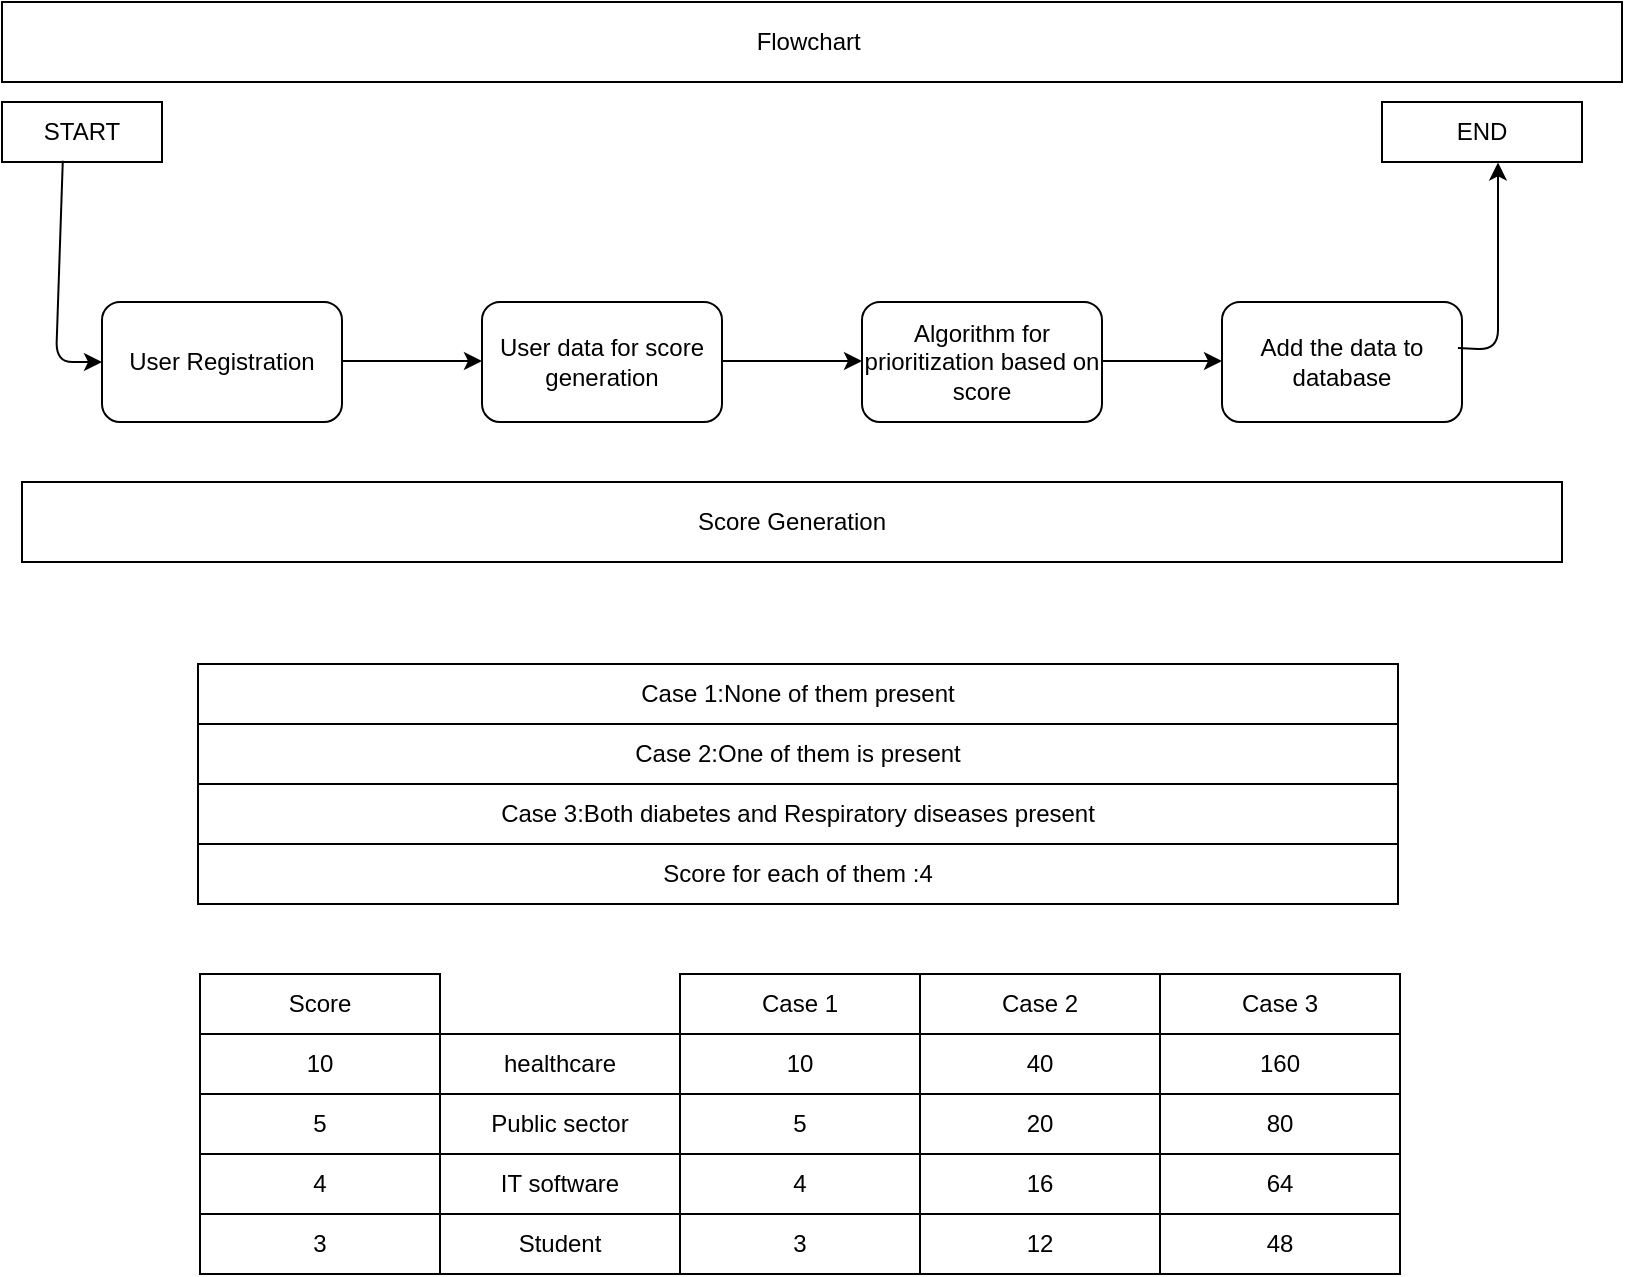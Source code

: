 <mxfile version="14.2.7" type="github">
  <diagram id="kgpKYQtTHZ0yAKxKKP6v" name="Page-1">
    <mxGraphModel dx="1767" dy="711" grid="1" gridSize="10" guides="1" tooltips="1" connect="1" arrows="1" fold="1" page="1" pageScale="1" pageWidth="850" pageHeight="1100" math="0" shadow="0">
      <root>
        <mxCell id="0" />
        <mxCell id="1" parent="0" />
        <mxCell id="z3nCiamyU1gE4xFGzEYT-1" value="User Registration" style="rounded=1;whiteSpace=wrap;html=1;" vertex="1" parent="1">
          <mxGeometry x="60" y="160" width="120" height="60" as="geometry" />
        </mxCell>
        <mxCell id="z3nCiamyU1gE4xFGzEYT-2" value="" style="endArrow=classic;html=1;" edge="1" parent="1">
          <mxGeometry width="50" height="50" relative="1" as="geometry">
            <mxPoint x="180" y="189.5" as="sourcePoint" />
            <mxPoint x="250" y="189.5" as="targetPoint" />
            <Array as="points">
              <mxPoint x="210" y="189.5" />
            </Array>
          </mxGeometry>
        </mxCell>
        <mxCell id="z3nCiamyU1gE4xFGzEYT-3" value="User data for score generation" style="rounded=1;whiteSpace=wrap;html=1;" vertex="1" parent="1">
          <mxGeometry x="250" y="160" width="120" height="60" as="geometry" />
        </mxCell>
        <mxCell id="z3nCiamyU1gE4xFGzEYT-4" value="" style="endArrow=classic;html=1;" edge="1" parent="1">
          <mxGeometry width="50" height="50" relative="1" as="geometry">
            <mxPoint x="370" y="189.5" as="sourcePoint" />
            <mxPoint x="440" y="189.5" as="targetPoint" />
          </mxGeometry>
        </mxCell>
        <mxCell id="z3nCiamyU1gE4xFGzEYT-5" value="Algorithm for prioritization based on score" style="rounded=1;whiteSpace=wrap;html=1;" vertex="1" parent="1">
          <mxGeometry x="440" y="160" width="120" height="60" as="geometry" />
        </mxCell>
        <mxCell id="z3nCiamyU1gE4xFGzEYT-6" value="" style="endArrow=classic;html=1;" edge="1" parent="1">
          <mxGeometry width="50" height="50" relative="1" as="geometry">
            <mxPoint x="560" y="189.5" as="sourcePoint" />
            <mxPoint x="620" y="189.5" as="targetPoint" />
          </mxGeometry>
        </mxCell>
        <mxCell id="z3nCiamyU1gE4xFGzEYT-7" value="Add the data to database" style="rounded=1;whiteSpace=wrap;html=1;" vertex="1" parent="1">
          <mxGeometry x="620" y="160" width="120" height="60" as="geometry" />
        </mxCell>
        <mxCell id="z3nCiamyU1gE4xFGzEYT-8" value="START" style="rounded=0;whiteSpace=wrap;html=1;" vertex="1" parent="1">
          <mxGeometry x="10" y="60" width="80" height="30" as="geometry" />
        </mxCell>
        <mxCell id="z3nCiamyU1gE4xFGzEYT-9" value="END" style="rounded=0;whiteSpace=wrap;html=1;" vertex="1" parent="1">
          <mxGeometry x="700" y="60" width="100" height="30" as="geometry" />
        </mxCell>
        <mxCell id="z3nCiamyU1gE4xFGzEYT-10" value="" style="endArrow=classic;html=1;exitX=0.38;exitY=0.98;exitDx=0;exitDy=0;exitPerimeter=0;entryX=0;entryY=0.5;entryDx=0;entryDy=0;" edge="1" parent="1" source="z3nCiamyU1gE4xFGzEYT-8" target="z3nCiamyU1gE4xFGzEYT-1">
          <mxGeometry width="50" height="50" relative="1" as="geometry">
            <mxPoint x="30" y="160" as="sourcePoint" />
            <mxPoint x="40" y="180" as="targetPoint" />
            <Array as="points">
              <mxPoint x="37" y="190" />
            </Array>
          </mxGeometry>
        </mxCell>
        <mxCell id="z3nCiamyU1gE4xFGzEYT-11" value="" style="endArrow=classic;html=1;entryX=0.58;entryY=1.007;entryDx=0;entryDy=0;entryPerimeter=0;exitX=0.983;exitY=0.383;exitDx=0;exitDy=0;exitPerimeter=0;" edge="1" parent="1" source="z3nCiamyU1gE4xFGzEYT-7" target="z3nCiamyU1gE4xFGzEYT-9">
          <mxGeometry width="50" height="50" relative="1" as="geometry">
            <mxPoint x="758" y="180" as="sourcePoint" />
            <mxPoint x="800" y="130" as="targetPoint" />
            <Array as="points">
              <mxPoint x="758" y="184" />
            </Array>
          </mxGeometry>
        </mxCell>
        <mxCell id="z3nCiamyU1gE4xFGzEYT-39" value="10" style="rounded=0;whiteSpace=wrap;html=1;" vertex="1" parent="1">
          <mxGeometry x="109" y="526" width="120" height="30" as="geometry" />
        </mxCell>
        <mxCell id="z3nCiamyU1gE4xFGzEYT-40" value="Case 1" style="rounded=0;whiteSpace=wrap;html=1;" vertex="1" parent="1">
          <mxGeometry x="349" y="496" width="120" height="30" as="geometry" />
        </mxCell>
        <mxCell id="z3nCiamyU1gE4xFGzEYT-41" value="Case 2" style="rounded=0;whiteSpace=wrap;html=1;" vertex="1" parent="1">
          <mxGeometry x="469" y="496" width="120" height="30" as="geometry" />
        </mxCell>
        <mxCell id="z3nCiamyU1gE4xFGzEYT-42" value="Case 3" style="rounded=0;whiteSpace=wrap;html=1;" vertex="1" parent="1">
          <mxGeometry x="589" y="496" width="120" height="30" as="geometry" />
        </mxCell>
        <mxCell id="z3nCiamyU1gE4xFGzEYT-44" value="40" style="rounded=0;whiteSpace=wrap;html=1;" vertex="1" parent="1">
          <mxGeometry x="469" y="526" width="120" height="30" as="geometry" />
        </mxCell>
        <mxCell id="z3nCiamyU1gE4xFGzEYT-45" value="Public sector" style="rounded=0;whiteSpace=wrap;html=1;" vertex="1" parent="1">
          <mxGeometry x="229" y="556" width="120" height="30" as="geometry" />
        </mxCell>
        <mxCell id="z3nCiamyU1gE4xFGzEYT-46" value="IT software" style="rounded=0;whiteSpace=wrap;html=1;" vertex="1" parent="1">
          <mxGeometry x="229" y="586" width="120" height="30" as="geometry" />
        </mxCell>
        <mxCell id="z3nCiamyU1gE4xFGzEYT-47" value="Student" style="rounded=0;whiteSpace=wrap;html=1;" vertex="1" parent="1">
          <mxGeometry x="229" y="616" width="120" height="30" as="geometry" />
        </mxCell>
        <mxCell id="z3nCiamyU1gE4xFGzEYT-49" value="healthcare" style="rounded=0;whiteSpace=wrap;html=1;" vertex="1" parent="1">
          <mxGeometry x="229" y="526" width="120" height="30" as="geometry" />
        </mxCell>
        <mxCell id="z3nCiamyU1gE4xFGzEYT-50" value="10" style="rounded=0;whiteSpace=wrap;html=1;" vertex="1" parent="1">
          <mxGeometry x="349" y="526" width="120" height="30" as="geometry" />
        </mxCell>
        <mxCell id="z3nCiamyU1gE4xFGzEYT-51" value="48" style="rounded=0;whiteSpace=wrap;html=1;" vertex="1" parent="1">
          <mxGeometry x="589" y="616" width="120" height="30" as="geometry" />
        </mxCell>
        <mxCell id="z3nCiamyU1gE4xFGzEYT-53" value="5" style="rounded=0;whiteSpace=wrap;html=1;" vertex="1" parent="1">
          <mxGeometry x="349" y="556" width="120" height="30" as="geometry" />
        </mxCell>
        <mxCell id="z3nCiamyU1gE4xFGzEYT-54" value="20" style="rounded=0;whiteSpace=wrap;html=1;" vertex="1" parent="1">
          <mxGeometry x="469" y="556" width="120" height="30" as="geometry" />
        </mxCell>
        <mxCell id="z3nCiamyU1gE4xFGzEYT-55" value="64" style="rounded=0;whiteSpace=wrap;html=1;" vertex="1" parent="1">
          <mxGeometry x="589" y="586" width="120" height="30" as="geometry" />
        </mxCell>
        <mxCell id="z3nCiamyU1gE4xFGzEYT-56" value="4" style="rounded=0;whiteSpace=wrap;html=1;" vertex="1" parent="1">
          <mxGeometry x="349" y="586" width="120" height="30" as="geometry" />
        </mxCell>
        <mxCell id="z3nCiamyU1gE4xFGzEYT-57" value="16" style="rounded=0;whiteSpace=wrap;html=1;" vertex="1" parent="1">
          <mxGeometry x="469" y="586" width="120" height="30" as="geometry" />
        </mxCell>
        <mxCell id="z3nCiamyU1gE4xFGzEYT-58" value="160" style="rounded=0;whiteSpace=wrap;html=1;" vertex="1" parent="1">
          <mxGeometry x="589" y="526" width="120" height="30" as="geometry" />
        </mxCell>
        <mxCell id="z3nCiamyU1gE4xFGzEYT-59" value="3" style="rounded=0;whiteSpace=wrap;html=1;" vertex="1" parent="1">
          <mxGeometry x="349" y="616" width="120" height="30" as="geometry" />
        </mxCell>
        <mxCell id="z3nCiamyU1gE4xFGzEYT-60" value="12" style="rounded=0;whiteSpace=wrap;html=1;" vertex="1" parent="1">
          <mxGeometry x="469" y="616" width="120" height="30" as="geometry" />
        </mxCell>
        <mxCell id="z3nCiamyU1gE4xFGzEYT-61" value="80" style="rounded=0;whiteSpace=wrap;html=1;" vertex="1" parent="1">
          <mxGeometry x="589" y="556" width="120" height="30" as="geometry" />
        </mxCell>
        <mxCell id="z3nCiamyU1gE4xFGzEYT-62" value="5" style="rounded=0;whiteSpace=wrap;html=1;" vertex="1" parent="1">
          <mxGeometry x="109" y="556" width="120" height="30" as="geometry" />
        </mxCell>
        <mxCell id="z3nCiamyU1gE4xFGzEYT-63" value="4" style="rounded=0;whiteSpace=wrap;html=1;" vertex="1" parent="1">
          <mxGeometry x="109" y="586" width="120" height="30" as="geometry" />
        </mxCell>
        <mxCell id="z3nCiamyU1gE4xFGzEYT-64" value="3" style="rounded=0;whiteSpace=wrap;html=1;" vertex="1" parent="1">
          <mxGeometry x="109" y="616" width="120" height="30" as="geometry" />
        </mxCell>
        <mxCell id="z3nCiamyU1gE4xFGzEYT-66" value="Score" style="rounded=0;whiteSpace=wrap;html=1;" vertex="1" parent="1">
          <mxGeometry x="109" y="496" width="120" height="30" as="geometry" />
        </mxCell>
        <mxCell id="z3nCiamyU1gE4xFGzEYT-67" value="Case 1:None of them present" style="rounded=0;whiteSpace=wrap;html=1;" vertex="1" parent="1">
          <mxGeometry x="108" y="341" width="600" height="30" as="geometry" />
        </mxCell>
        <mxCell id="z3nCiamyU1gE4xFGzEYT-68" value="Case 2:One of them is present" style="rounded=0;whiteSpace=wrap;html=1;" vertex="1" parent="1">
          <mxGeometry x="108" y="371" width="600" height="30" as="geometry" />
        </mxCell>
        <mxCell id="z3nCiamyU1gE4xFGzEYT-69" value="Case 3:Both diabetes and Respiratory diseases present" style="rounded=0;whiteSpace=wrap;html=1;" vertex="1" parent="1">
          <mxGeometry x="108" y="401" width="600" height="30" as="geometry" />
        </mxCell>
        <mxCell id="z3nCiamyU1gE4xFGzEYT-70" value="Score for each of them :4" style="rounded=0;whiteSpace=wrap;html=1;" vertex="1" parent="1">
          <mxGeometry x="108" y="431" width="600" height="30" as="geometry" />
        </mxCell>
        <mxCell id="z3nCiamyU1gE4xFGzEYT-71" value="Flowchart&amp;nbsp;" style="rounded=0;whiteSpace=wrap;html=1;" vertex="1" parent="1">
          <mxGeometry x="10" y="10" width="810" height="40" as="geometry" />
        </mxCell>
        <mxCell id="z3nCiamyU1gE4xFGzEYT-72" value="Score Generation" style="rounded=0;whiteSpace=wrap;html=1;" vertex="1" parent="1">
          <mxGeometry x="20" y="250" width="770" height="40" as="geometry" />
        </mxCell>
      </root>
    </mxGraphModel>
  </diagram>
</mxfile>
